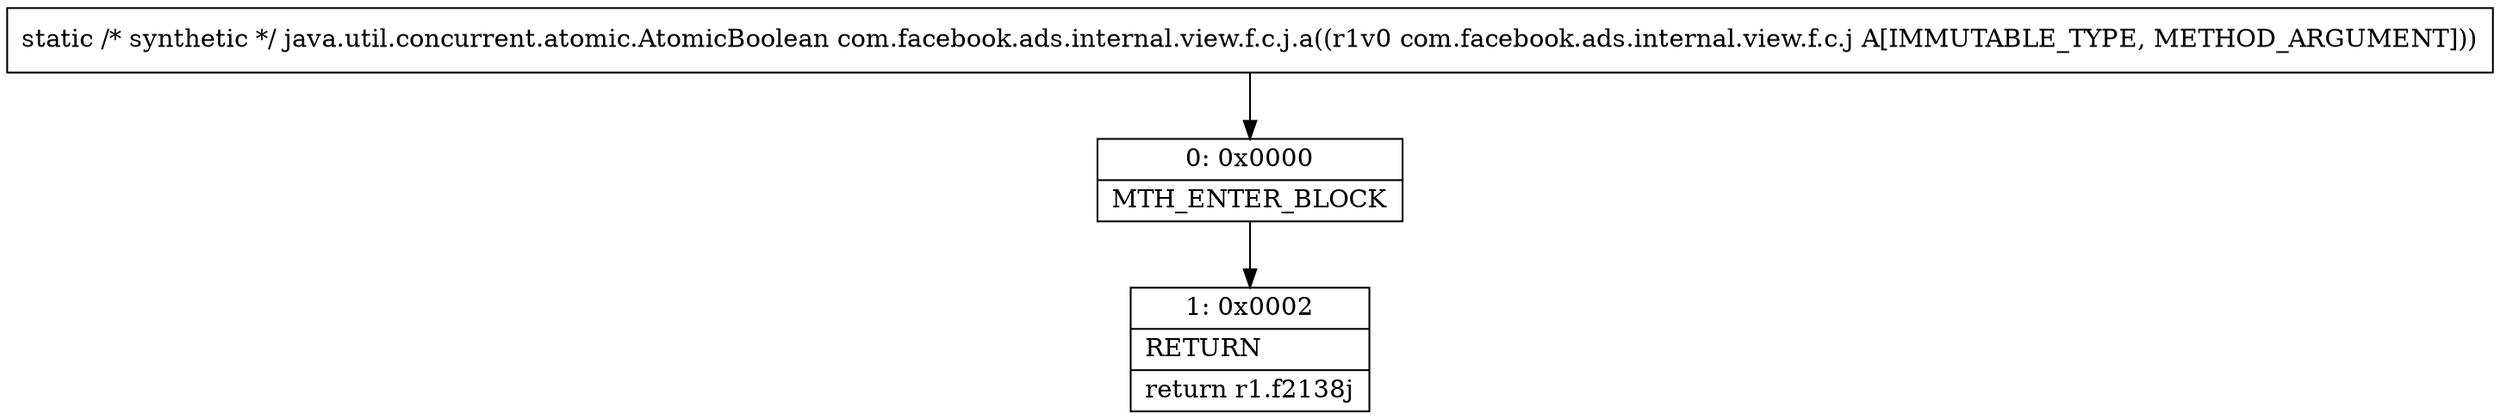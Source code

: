 digraph "CFG forcom.facebook.ads.internal.view.f.c.j.a(Lcom\/facebook\/ads\/internal\/view\/f\/c\/j;)Ljava\/util\/concurrent\/atomic\/AtomicBoolean;" {
Node_0 [shape=record,label="{0\:\ 0x0000|MTH_ENTER_BLOCK\l}"];
Node_1 [shape=record,label="{1\:\ 0x0002|RETURN\l|return r1.f2138j\l}"];
MethodNode[shape=record,label="{static \/* synthetic *\/ java.util.concurrent.atomic.AtomicBoolean com.facebook.ads.internal.view.f.c.j.a((r1v0 com.facebook.ads.internal.view.f.c.j A[IMMUTABLE_TYPE, METHOD_ARGUMENT])) }"];
MethodNode -> Node_0;
Node_0 -> Node_1;
}

